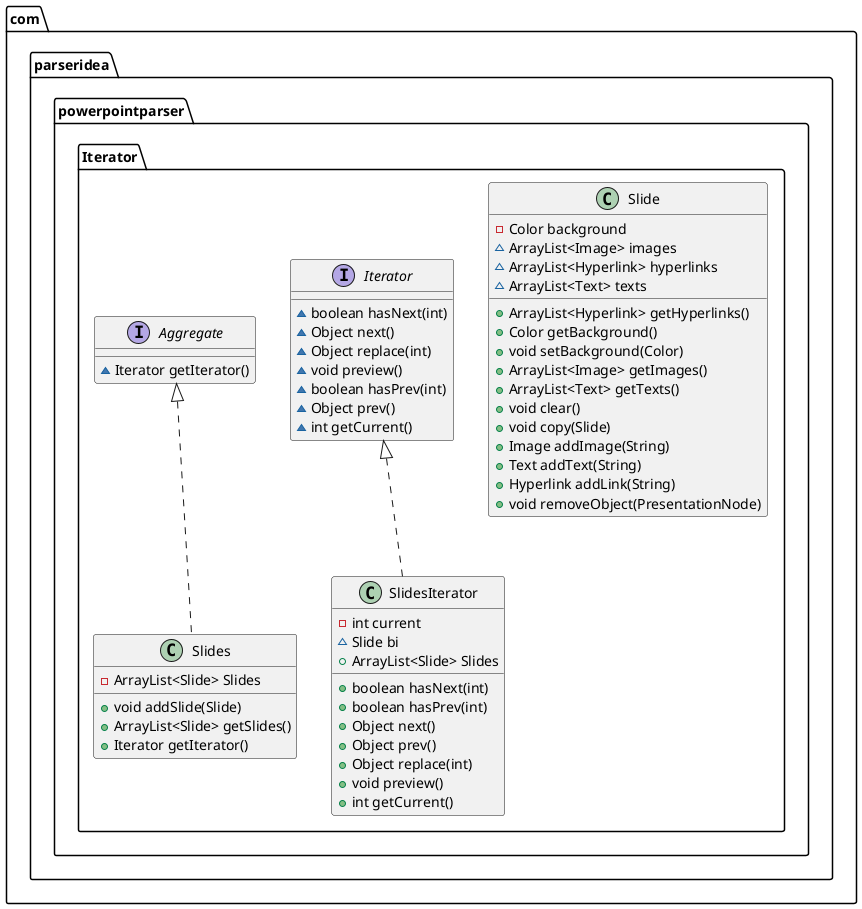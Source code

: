 @startuml
class com.parseridea.powerpointparser.Iterator.Slides {
- ArrayList<Slide> Slides
+ void addSlide(Slide)
+ ArrayList<Slide> getSlides()
+ Iterator getIterator()
}
class com.parseridea.powerpointparser.Iterator.Slide {
- Color background
~ ArrayList<Image> images
~ ArrayList<Hyperlink> hyperlinks
~ ArrayList<Text> texts
+ ArrayList<Hyperlink> getHyperlinks()
+ Color getBackground()
+ void setBackground(Color)
+ ArrayList<Image> getImages()
+ ArrayList<Text> getTexts()
+ void clear()
+ void copy(Slide)
+ Image addImage(String)
+ Text addText(String)
+ Hyperlink addLink(String)
+ void removeObject(PresentationNode)
}
interface com.parseridea.powerpointparser.Iterator.Iterator {
~ boolean hasNext(int)
~ Object next()
~ Object replace(int)
~ void preview()
~ boolean hasPrev(int)
~ Object prev()
~ int getCurrent()
}
class com.parseridea.powerpointparser.Iterator.SlidesIterator {
- int current
~ Slide bi
+ ArrayList<Slide> Slides
+ boolean hasNext(int)
+ boolean hasPrev(int)
+ Object next()
+ Object prev()
+ Object replace(int)
+ void preview()
+ int getCurrent()
}
interface com.parseridea.powerpointparser.Iterator.Aggregate {
~ Iterator getIterator()
}


com.parseridea.powerpointparser.Iterator.Aggregate <|.. com.parseridea.powerpointparser.Iterator.Slides
com.parseridea.powerpointparser.Iterator.Iterator <|.. com.parseridea.powerpointparser.Iterator.SlidesIterator
@enduml